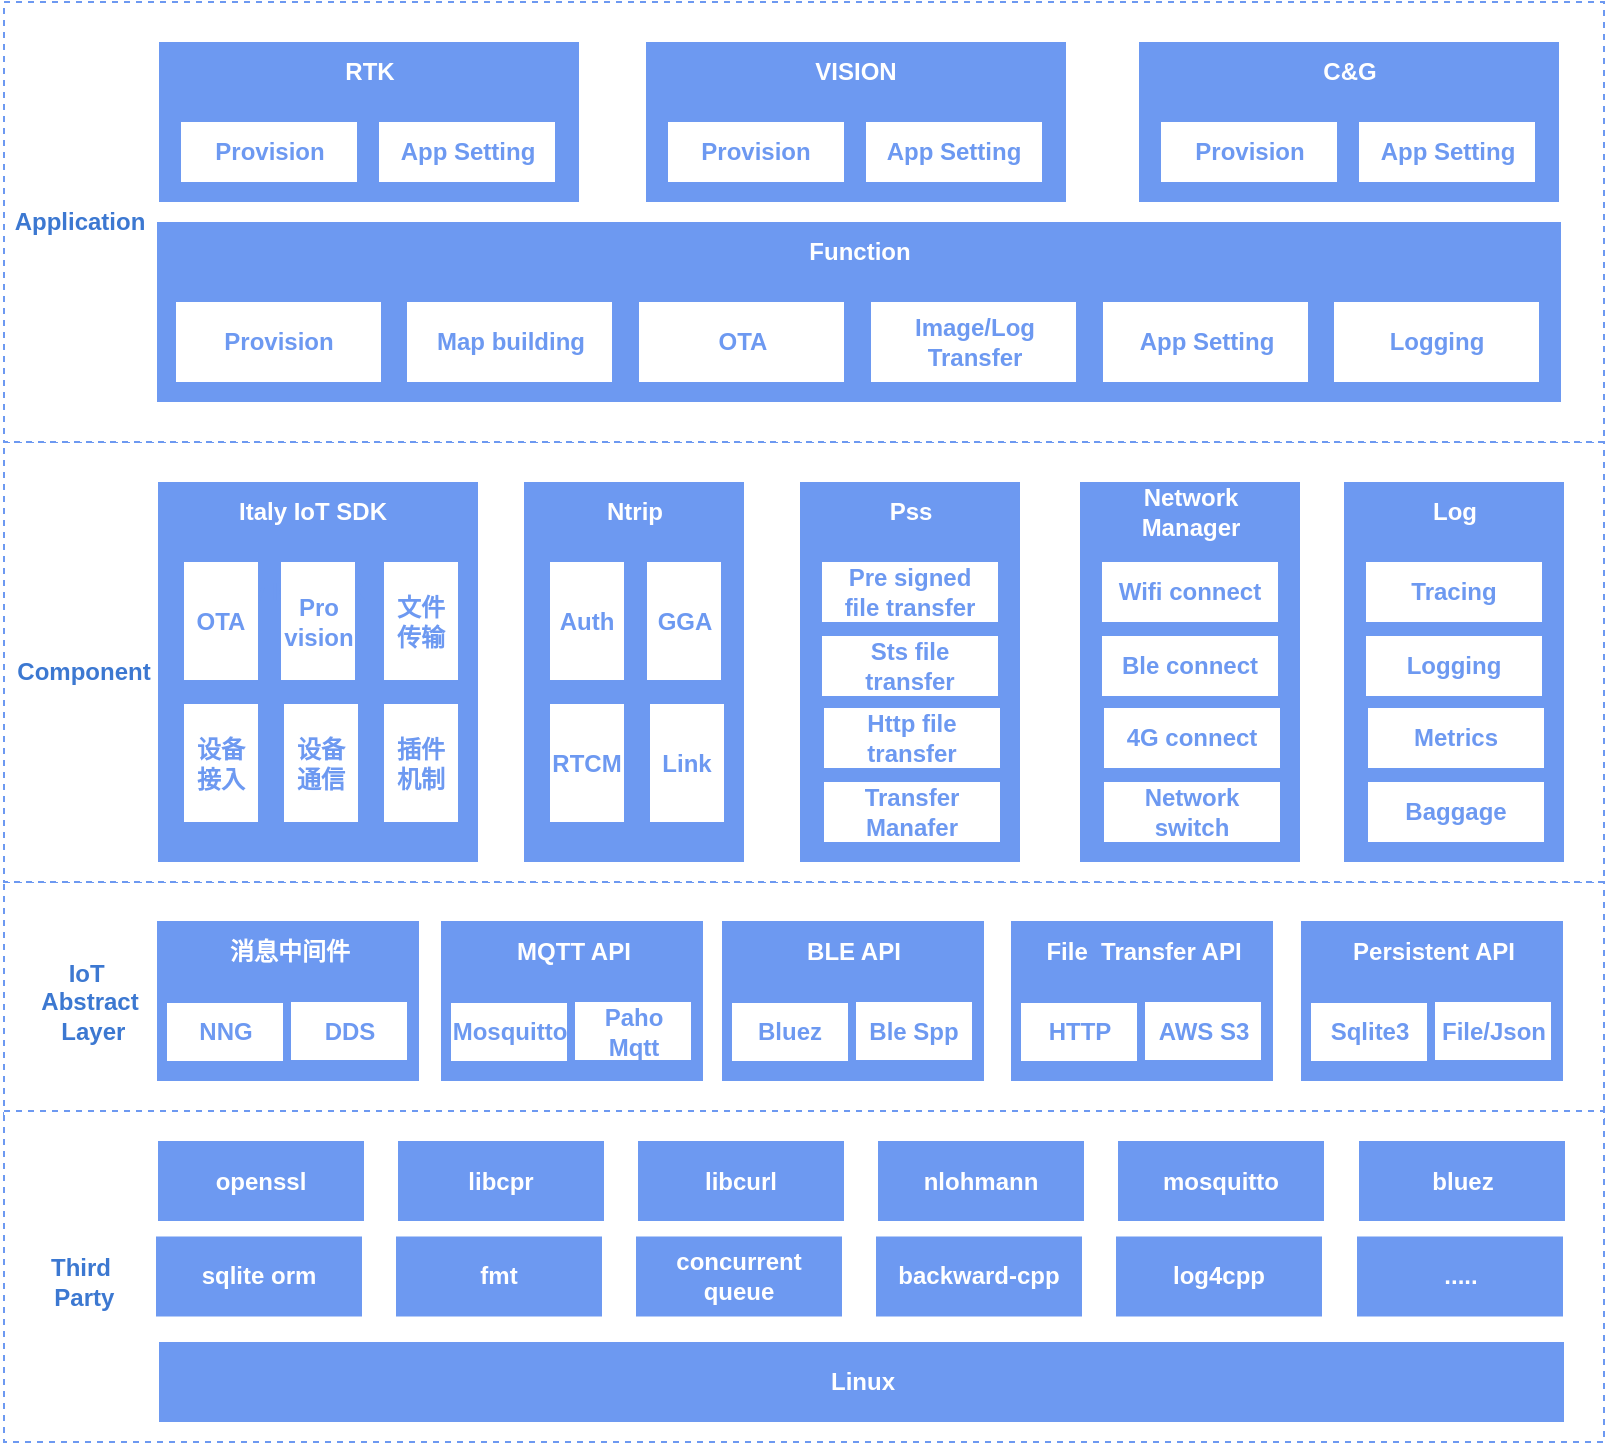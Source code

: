 <mxfile version="24.0.4" type="github">
  <diagram name="Page-1" id="l_OiwGUTq0qdKfJkXdF_">
    <mxGraphModel dx="1433" dy="756" grid="1" gridSize="10" guides="1" tooltips="1" connect="1" arrows="1" fold="1" page="1" pageScale="1" pageWidth="980" pageHeight="1390" math="0" shadow="0">
      <root>
        <mxCell id="0" />
        <mxCell id="1" parent="0" />
        <mxCell id="pYx0bb8y0Nwebs5ZcUZV-115" value="" style="rounded=0;whiteSpace=wrap;html=1;dashed=1;strokeColor=#6D99F1;" parent="1" vertex="1">
          <mxGeometry x="80" y="570" width="800" height="120" as="geometry" />
        </mxCell>
        <mxCell id="pYx0bb8y0Nwebs5ZcUZV-114" value="" style="rounded=0;whiteSpace=wrap;html=1;dashed=1;strokeColor=#6D99F1;" parent="1" vertex="1">
          <mxGeometry x="80" y="350" width="800" height="220" as="geometry" />
        </mxCell>
        <mxCell id="pYx0bb8y0Nwebs5ZcUZV-113" value="" style="rounded=0;whiteSpace=wrap;html=1;dashed=1;strokeColor=#6D99F1;" parent="1" vertex="1">
          <mxGeometry x="80" y="130" width="800" height="220" as="geometry" />
        </mxCell>
        <mxCell id="pYx0bb8y0Nwebs5ZcUZV-15" value="" style="rounded=0;whiteSpace=wrap;html=1;dashed=1;strokeColor=#6D99F1;strokeWidth=1;" parent="1" vertex="1">
          <mxGeometry x="80" y="684.5" width="800" height="165.5" as="geometry" />
        </mxCell>
        <mxCell id="LwNcviMzNNnvvnob7Xeb-116" value="IoT&amp;nbsp;&lt;div&gt;Abstract&lt;/div&gt;&lt;div&gt;&amp;nbsp;Layer&lt;/div&gt;" style="text;html=1;align=center;verticalAlign=middle;whiteSpace=wrap;rounded=0;fontStyle=1;fontColor=#3C78D1;" parent="1" vertex="1">
          <mxGeometry x="87.5" y="576.75" width="70" height="105.5" as="geometry" />
        </mxCell>
        <mxCell id="LwNcviMzNNnvvnob7Xeb-117" value="Component" style="text;html=1;align=center;verticalAlign=middle;whiteSpace=wrap;rounded=0;fontStyle=1;fontColor=#3C78D1;" parent="1" vertex="1">
          <mxGeometry x="80" y="350" width="80" height="230" as="geometry" />
        </mxCell>
        <mxCell id="LwNcviMzNNnvvnob7Xeb-168" value="" style="rounded=0;whiteSpace=wrap;html=1;fillColor=#6D99F1;strokeColor=none;" parent="1" vertex="1">
          <mxGeometry x="156.5" y="589.5" width="131" height="80" as="geometry" />
        </mxCell>
        <mxCell id="LwNcviMzNNnvvnob7Xeb-170" value="消息中间件" style="text;html=1;strokeColor=none;fillColor=none;align=center;verticalAlign=middle;whiteSpace=wrap;rounded=0;fontColor=#FFFFFF;fontStyle=1;movable=1;resizable=1;rotatable=1;deletable=1;editable=1;locked=0;connectable=1;" parent="1" vertex="1">
          <mxGeometry x="157.5" y="589.5" width="130" height="30" as="geometry" />
        </mxCell>
        <mxCell id="LwNcviMzNNnvvnob7Xeb-172" value="NNG" style="rounded=0;whiteSpace=wrap;html=1;strokeColor=none;fontColor=#6D99F1;fontStyle=1" parent="1" vertex="1">
          <mxGeometry x="161.5" y="630.5" width="58" height="29" as="geometry" />
        </mxCell>
        <mxCell id="LwNcviMzNNnvvnob7Xeb-192" value="DDS" style="rounded=0;whiteSpace=wrap;html=1;strokeColor=none;fontColor=#6D99F1;fontStyle=1" parent="1" vertex="1">
          <mxGeometry x="223.5" y="630" width="58" height="29" as="geometry" />
        </mxCell>
        <mxCell id="LwNcviMzNNnvvnob7Xeb-194" value="" style="rounded=0;whiteSpace=wrap;html=1;fillColor=#6D99F1;strokeColor=none;" parent="1" vertex="1">
          <mxGeometry x="298.5" y="589.5" width="131" height="80" as="geometry" />
        </mxCell>
        <mxCell id="LwNcviMzNNnvvnob7Xeb-195" value="MQTT API" style="text;html=1;strokeColor=none;fillColor=none;align=center;verticalAlign=middle;whiteSpace=wrap;rounded=0;fontColor=#FFFFFF;fontStyle=1;movable=1;resizable=1;rotatable=1;deletable=1;editable=1;locked=0;connectable=1;" parent="1" vertex="1">
          <mxGeometry x="299.5" y="589.5" width="130" height="30" as="geometry" />
        </mxCell>
        <mxCell id="LwNcviMzNNnvvnob7Xeb-196" value="Mosquitto" style="rounded=0;whiteSpace=wrap;html=1;strokeColor=none;fontColor=#6D99F1;fontStyle=1" parent="1" vertex="1">
          <mxGeometry x="303.5" y="630.5" width="58" height="29" as="geometry" />
        </mxCell>
        <mxCell id="LwNcviMzNNnvvnob7Xeb-197" value="Paho Mqtt" style="rounded=0;whiteSpace=wrap;html=1;strokeColor=none;fontColor=#6D99F1;fontStyle=1" parent="1" vertex="1">
          <mxGeometry x="365.5" y="630" width="58" height="29" as="geometry" />
        </mxCell>
        <mxCell id="LwNcviMzNNnvvnob7Xeb-198" value="" style="rounded=0;whiteSpace=wrap;html=1;fillColor=#6D99F1;strokeColor=none;" parent="1" vertex="1">
          <mxGeometry x="439" y="589.5" width="131" height="80" as="geometry" />
        </mxCell>
        <mxCell id="LwNcviMzNNnvvnob7Xeb-199" value="BLE API" style="text;html=1;strokeColor=none;fillColor=none;align=center;verticalAlign=middle;whiteSpace=wrap;rounded=0;fontColor=#FFFFFF;fontStyle=1;movable=1;resizable=1;rotatable=1;deletable=1;editable=1;locked=0;connectable=1;" parent="1" vertex="1">
          <mxGeometry x="440" y="589.5" width="130" height="30" as="geometry" />
        </mxCell>
        <mxCell id="LwNcviMzNNnvvnob7Xeb-200" value="Bluez" style="rounded=0;whiteSpace=wrap;html=1;strokeColor=none;fontColor=#6D99F1;fontStyle=1" parent="1" vertex="1">
          <mxGeometry x="444" y="630.5" width="58" height="29" as="geometry" />
        </mxCell>
        <mxCell id="LwNcviMzNNnvvnob7Xeb-201" value="Ble Spp" style="rounded=0;whiteSpace=wrap;html=1;strokeColor=none;fontColor=#6D99F1;fontStyle=1" parent="1" vertex="1">
          <mxGeometry x="506" y="630" width="58" height="29" as="geometry" />
        </mxCell>
        <mxCell id="LwNcviMzNNnvvnob7Xeb-202" value="" style="rounded=0;whiteSpace=wrap;html=1;fillColor=#6D99F1;strokeColor=none;" parent="1" vertex="1">
          <mxGeometry x="583.5" y="589.5" width="131" height="80" as="geometry" />
        </mxCell>
        <mxCell id="LwNcviMzNNnvvnob7Xeb-203" value="File&amp;nbsp; Transfer API" style="text;html=1;strokeColor=none;fillColor=none;align=center;verticalAlign=middle;whiteSpace=wrap;rounded=0;fontColor=#FFFFFF;fontStyle=1;movable=1;resizable=1;rotatable=1;deletable=1;editable=1;locked=0;connectable=1;" parent="1" vertex="1">
          <mxGeometry x="584.5" y="589.5" width="130" height="30" as="geometry" />
        </mxCell>
        <mxCell id="LwNcviMzNNnvvnob7Xeb-204" value="HTTP" style="rounded=0;whiteSpace=wrap;html=1;strokeColor=none;fontColor=#6D99F1;fontStyle=1" parent="1" vertex="1">
          <mxGeometry x="588.5" y="630.5" width="58" height="29" as="geometry" />
        </mxCell>
        <mxCell id="LwNcviMzNNnvvnob7Xeb-205" value="AWS S3" style="rounded=0;whiteSpace=wrap;html=1;strokeColor=none;fontColor=#6D99F1;fontStyle=1" parent="1" vertex="1">
          <mxGeometry x="650.5" y="630" width="58" height="29" as="geometry" />
        </mxCell>
        <mxCell id="LwNcviMzNNnvvnob7Xeb-206" value="" style="rounded=0;whiteSpace=wrap;html=1;fillColor=#6D99F1;strokeColor=none;" parent="1" vertex="1">
          <mxGeometry x="728.5" y="589.5" width="131" height="80" as="geometry" />
        </mxCell>
        <mxCell id="LwNcviMzNNnvvnob7Xeb-207" value="Persistent API" style="text;html=1;strokeColor=none;fillColor=none;align=center;verticalAlign=middle;whiteSpace=wrap;rounded=0;fontColor=#FFFFFF;fontStyle=1;movable=1;resizable=1;rotatable=1;deletable=1;editable=1;locked=0;connectable=1;" parent="1" vertex="1">
          <mxGeometry x="729.5" y="589.5" width="130" height="30" as="geometry" />
        </mxCell>
        <mxCell id="LwNcviMzNNnvvnob7Xeb-208" value="Sqlite3" style="rounded=0;whiteSpace=wrap;html=1;strokeColor=none;fontColor=#6D99F1;fontStyle=1" parent="1" vertex="1">
          <mxGeometry x="733.5" y="630.5" width="58" height="29" as="geometry" />
        </mxCell>
        <mxCell id="LwNcviMzNNnvvnob7Xeb-209" value="File/Json" style="rounded=0;whiteSpace=wrap;html=1;strokeColor=none;fontColor=#6D99F1;fontStyle=1" parent="1" vertex="1">
          <mxGeometry x="795.5" y="630" width="58" height="29" as="geometry" />
        </mxCell>
        <mxCell id="pYx0bb8y0Nwebs5ZcUZV-1" value="&lt;font color=&quot;#ffffff&quot;&gt;&lt;b&gt;openssl&lt;/b&gt;&lt;/font&gt;" style="rounded=0;whiteSpace=wrap;html=1;fillColor=#6D99F1;strokeColor=none;" parent="1" vertex="1">
          <mxGeometry x="157" y="699.5" width="103" height="40" as="geometry" />
        </mxCell>
        <mxCell id="pYx0bb8y0Nwebs5ZcUZV-17" value="Third&lt;div&gt;&amp;nbsp;Party&lt;/div&gt;" style="text;html=1;align=center;verticalAlign=middle;whiteSpace=wrap;rounded=0;fontStyle=1;fontColor=#3C78D1;" parent="1" vertex="1">
          <mxGeometry x="80" y="690" width="76.5" height="160" as="geometry" />
        </mxCell>
        <mxCell id="pYx0bb8y0Nwebs5ZcUZV-37" value="" style="group" parent="1" vertex="1" connectable="0">
          <mxGeometry x="157" y="370" width="160" height="190" as="geometry" />
        </mxCell>
        <mxCell id="LwNcviMzNNnvvnob7Xeb-74" value="" style="rounded=0;whiteSpace=wrap;html=1;fillColor=#6D99F1;strokeColor=none;" parent="pYx0bb8y0Nwebs5ZcUZV-37" vertex="1">
          <mxGeometry width="160" height="190" as="geometry" />
        </mxCell>
        <mxCell id="LwNcviMzNNnvvnob7Xeb-72" value="Italy IoT SDK" style="text;html=1;strokeColor=none;fillColor=none;align=center;verticalAlign=middle;whiteSpace=wrap;rounded=0;fontColor=#6d99f1;fontStyle=1;movable=1;resizable=1;rotatable=1;deletable=1;editable=1;locked=0;connectable=1;" parent="pYx0bb8y0Nwebs5ZcUZV-37" vertex="1">
          <mxGeometry x="18.5" y="40" width="95" height="30" as="geometry" />
        </mxCell>
        <mxCell id="LwNcviMzNNnvvnob7Xeb-75" value="设备接入" style="rounded=0;whiteSpace=wrap;html=1;strokeColor=none;fontColor=#6D99F1;fontStyle=1" parent="pYx0bb8y0Nwebs5ZcUZV-37" vertex="1">
          <mxGeometry x="13" y="111" width="37" height="59" as="geometry" />
        </mxCell>
        <mxCell id="LwNcviMzNNnvvnob7Xeb-76" value="Italy IoT SDK" style="text;html=1;strokeColor=none;fillColor=none;align=center;verticalAlign=middle;whiteSpace=wrap;rounded=0;fontColor=#FFFFFF;fontStyle=1;movable=1;resizable=1;rotatable=1;deletable=1;editable=1;locked=0;connectable=1;" parent="pYx0bb8y0Nwebs5ZcUZV-37" vertex="1">
          <mxGeometry x="30" width="95" height="30" as="geometry" />
        </mxCell>
        <mxCell id="LwNcviMzNNnvvnob7Xeb-78" value="设备通信" style="rounded=0;whiteSpace=wrap;html=1;strokeColor=none;fontColor=#6D99F1;fontStyle=1" parent="pYx0bb8y0Nwebs5ZcUZV-37" vertex="1">
          <mxGeometry x="63" y="111" width="37" height="59" as="geometry" />
        </mxCell>
        <mxCell id="LwNcviMzNNnvvnob7Xeb-79" value="插件机制" style="rounded=0;whiteSpace=wrap;html=1;strokeColor=none;fontColor=#6D99F1;fontStyle=1" parent="pYx0bb8y0Nwebs5ZcUZV-37" vertex="1">
          <mxGeometry x="113" y="111" width="37" height="59" as="geometry" />
        </mxCell>
        <mxCell id="LwNcviMzNNnvvnob7Xeb-80" value="OTA" style="rounded=0;whiteSpace=wrap;html=1;strokeColor=none;fontColor=#6D99F1;fontStyle=1" parent="pYx0bb8y0Nwebs5ZcUZV-37" vertex="1">
          <mxGeometry x="13" y="40" width="37" height="59" as="geometry" />
        </mxCell>
        <mxCell id="LwNcviMzNNnvvnob7Xeb-81" value="Pro&lt;div&gt;vision&lt;/div&gt;" style="rounded=0;whiteSpace=wrap;html=1;strokeColor=none;fontColor=#6D99F1;fontStyle=1" parent="pYx0bb8y0Nwebs5ZcUZV-37" vertex="1">
          <mxGeometry x="61.5" y="40" width="37" height="59" as="geometry" />
        </mxCell>
        <mxCell id="LwNcviMzNNnvvnob7Xeb-82" value="文件传输" style="rounded=0;whiteSpace=wrap;html=1;strokeColor=none;fontColor=#6D99F1;fontStyle=1" parent="pYx0bb8y0Nwebs5ZcUZV-37" vertex="1">
          <mxGeometry x="113" y="40" width="37" height="59" as="geometry" />
        </mxCell>
        <mxCell id="pYx0bb8y0Nwebs5ZcUZV-38" value="" style="group" parent="1" vertex="1" connectable="0">
          <mxGeometry x="340" y="370" width="110" height="190" as="geometry" />
        </mxCell>
        <mxCell id="LwNcviMzNNnvvnob7Xeb-83" value="" style="rounded=0;whiteSpace=wrap;html=1;fillColor=#6D99F1;strokeColor=none;" parent="pYx0bb8y0Nwebs5ZcUZV-38" vertex="1">
          <mxGeometry width="110" height="190" as="geometry" />
        </mxCell>
        <mxCell id="LwNcviMzNNnvvnob7Xeb-84" value="RTCM" style="rounded=0;whiteSpace=wrap;html=1;strokeColor=none;fontColor=#6D99F1;fontStyle=1" parent="pYx0bb8y0Nwebs5ZcUZV-38" vertex="1">
          <mxGeometry x="13" y="111" width="37" height="59" as="geometry" />
        </mxCell>
        <mxCell id="LwNcviMzNNnvvnob7Xeb-85" value="Ntrip" style="text;html=1;strokeColor=none;fillColor=none;align=center;verticalAlign=middle;whiteSpace=wrap;rounded=0;fontColor=#FFFFFF;fontStyle=1;movable=1;resizable=1;rotatable=1;deletable=1;editable=1;locked=0;connectable=1;" parent="pYx0bb8y0Nwebs5ZcUZV-38" vertex="1">
          <mxGeometry x="7.5" width="95" height="30" as="geometry" />
        </mxCell>
        <mxCell id="LwNcviMzNNnvvnob7Xeb-86" value="Link" style="rounded=0;whiteSpace=wrap;html=1;strokeColor=none;fontColor=#6D99F1;fontStyle=1" parent="pYx0bb8y0Nwebs5ZcUZV-38" vertex="1">
          <mxGeometry x="63" y="111" width="37" height="59" as="geometry" />
        </mxCell>
        <mxCell id="LwNcviMzNNnvvnob7Xeb-88" value="Auth" style="rounded=0;whiteSpace=wrap;html=1;strokeColor=none;fontColor=#6D99F1;fontStyle=1" parent="pYx0bb8y0Nwebs5ZcUZV-38" vertex="1">
          <mxGeometry x="13" y="40" width="37" height="59" as="geometry" />
        </mxCell>
        <mxCell id="LwNcviMzNNnvvnob7Xeb-89" value="GGA" style="rounded=0;whiteSpace=wrap;html=1;strokeColor=none;fontColor=#6D99F1;fontStyle=1" parent="pYx0bb8y0Nwebs5ZcUZV-38" vertex="1">
          <mxGeometry x="61.5" y="40" width="37" height="59" as="geometry" />
        </mxCell>
        <mxCell id="pYx0bb8y0Nwebs5ZcUZV-39" value="" style="group" parent="1" vertex="1" connectable="0">
          <mxGeometry x="478" y="370" width="110" height="190" as="geometry" />
        </mxCell>
        <mxCell id="LwNcviMzNNnvvnob7Xeb-97" value="" style="rounded=0;whiteSpace=wrap;html=1;fillColor=#6D99F1;strokeColor=none;" parent="pYx0bb8y0Nwebs5ZcUZV-39" vertex="1">
          <mxGeometry width="110" height="190" as="geometry" />
        </mxCell>
        <mxCell id="LwNcviMzNNnvvnob7Xeb-98" value="Http file&lt;div&gt;transfer&lt;/div&gt;" style="rounded=0;whiteSpace=wrap;html=1;strokeColor=none;fontColor=#6D99F1;fontStyle=1" parent="pYx0bb8y0Nwebs5ZcUZV-39" vertex="1">
          <mxGeometry x="12" y="113" width="88" height="30" as="geometry" />
        </mxCell>
        <mxCell id="LwNcviMzNNnvvnob7Xeb-99" value="Pss" style="text;html=1;strokeColor=none;fillColor=none;align=center;verticalAlign=middle;whiteSpace=wrap;rounded=0;fontColor=#FFFFFF;fontStyle=1;movable=1;resizable=1;rotatable=1;deletable=1;editable=1;locked=0;connectable=1;" parent="pYx0bb8y0Nwebs5ZcUZV-39" vertex="1">
          <mxGeometry x="7.5" width="95" height="30" as="geometry" />
        </mxCell>
        <mxCell id="pYx0bb8y0Nwebs5ZcUZV-21" value="Sts file&lt;div&gt;transfer&lt;/div&gt;" style="rounded=0;whiteSpace=wrap;html=1;strokeColor=none;fontColor=#6D99F1;fontStyle=1" parent="pYx0bb8y0Nwebs5ZcUZV-39" vertex="1">
          <mxGeometry x="11" y="77" width="88" height="30" as="geometry" />
        </mxCell>
        <mxCell id="pYx0bb8y0Nwebs5ZcUZV-22" value="Pre signed&lt;div&gt;file transfer&lt;/div&gt;" style="rounded=0;whiteSpace=wrap;html=1;strokeColor=none;fontColor=#6D99F1;fontStyle=1" parent="pYx0bb8y0Nwebs5ZcUZV-39" vertex="1">
          <mxGeometry x="11" y="40" width="88" height="30" as="geometry" />
        </mxCell>
        <mxCell id="pYx0bb8y0Nwebs5ZcUZV-24" value="Transfer&lt;div&gt;Manafer&lt;/div&gt;" style="rounded=0;whiteSpace=wrap;html=1;strokeColor=none;fontColor=#6D99F1;fontStyle=1" parent="pYx0bb8y0Nwebs5ZcUZV-39" vertex="1">
          <mxGeometry x="12" y="150" width="88" height="30" as="geometry" />
        </mxCell>
        <mxCell id="pYx0bb8y0Nwebs5ZcUZV-40" value="" style="group" parent="1" vertex="1" connectable="0">
          <mxGeometry x="618" y="370" width="110" height="190" as="geometry" />
        </mxCell>
        <mxCell id="pYx0bb8y0Nwebs5ZcUZV-25" value="" style="rounded=0;whiteSpace=wrap;html=1;fillColor=#6D99F1;strokeColor=none;" parent="pYx0bb8y0Nwebs5ZcUZV-40" vertex="1">
          <mxGeometry width="110" height="190" as="geometry" />
        </mxCell>
        <mxCell id="pYx0bb8y0Nwebs5ZcUZV-26" value="4G connect" style="rounded=0;whiteSpace=wrap;html=1;strokeColor=none;fontColor=#6D99F1;fontStyle=1" parent="pYx0bb8y0Nwebs5ZcUZV-40" vertex="1">
          <mxGeometry x="12" y="113" width="88" height="30" as="geometry" />
        </mxCell>
        <mxCell id="pYx0bb8y0Nwebs5ZcUZV-27" value="Network Manager" style="text;html=1;strokeColor=none;fillColor=none;align=center;verticalAlign=middle;whiteSpace=wrap;rounded=0;fontColor=#FFFFFF;fontStyle=1;movable=1;resizable=1;rotatable=1;deletable=1;editable=1;locked=0;connectable=1;" parent="pYx0bb8y0Nwebs5ZcUZV-40" vertex="1">
          <mxGeometry x="7.5" width="95" height="30" as="geometry" />
        </mxCell>
        <mxCell id="pYx0bb8y0Nwebs5ZcUZV-28" value="Ble connect" style="rounded=0;whiteSpace=wrap;html=1;strokeColor=none;fontColor=#6D99F1;fontStyle=1" parent="pYx0bb8y0Nwebs5ZcUZV-40" vertex="1">
          <mxGeometry x="11" y="77" width="88" height="30" as="geometry" />
        </mxCell>
        <mxCell id="pYx0bb8y0Nwebs5ZcUZV-29" value="Wifi connect" style="rounded=0;whiteSpace=wrap;html=1;strokeColor=none;fontColor=#6D99F1;fontStyle=1" parent="pYx0bb8y0Nwebs5ZcUZV-40" vertex="1">
          <mxGeometry x="11" y="40" width="88" height="30" as="geometry" />
        </mxCell>
        <mxCell id="pYx0bb8y0Nwebs5ZcUZV-30" value="Network switch" style="rounded=0;whiteSpace=wrap;html=1;strokeColor=none;fontColor=#6D99F1;fontStyle=1" parent="pYx0bb8y0Nwebs5ZcUZV-40" vertex="1">
          <mxGeometry x="12" y="150" width="88" height="30" as="geometry" />
        </mxCell>
        <mxCell id="pYx0bb8y0Nwebs5ZcUZV-31" value="" style="rounded=0;whiteSpace=wrap;html=1;fillColor=#6D99F1;strokeColor=none;container=0;" parent="1" vertex="1">
          <mxGeometry x="750" y="370" width="110" height="190" as="geometry" />
        </mxCell>
        <mxCell id="pYx0bb8y0Nwebs5ZcUZV-32" value="Metrics" style="rounded=0;whiteSpace=wrap;html=1;strokeColor=none;fontColor=#6D99F1;fontStyle=1;container=0;" parent="1" vertex="1">
          <mxGeometry x="762" y="483" width="88" height="30" as="geometry" />
        </mxCell>
        <mxCell id="pYx0bb8y0Nwebs5ZcUZV-33" value="Log" style="text;html=1;strokeColor=none;fillColor=none;align=center;verticalAlign=middle;whiteSpace=wrap;rounded=0;fontColor=#FFFFFF;fontStyle=1;movable=1;resizable=1;rotatable=1;deletable=1;editable=1;locked=0;connectable=1;container=0;" parent="1" vertex="1">
          <mxGeometry x="757.5" y="370" width="95" height="30" as="geometry" />
        </mxCell>
        <mxCell id="pYx0bb8y0Nwebs5ZcUZV-34" value="Logging" style="rounded=0;whiteSpace=wrap;html=1;strokeColor=none;fontColor=#6D99F1;fontStyle=1;container=0;" parent="1" vertex="1">
          <mxGeometry x="761" y="447" width="88" height="30" as="geometry" />
        </mxCell>
        <mxCell id="pYx0bb8y0Nwebs5ZcUZV-35" value="Tracing" style="rounded=0;whiteSpace=wrap;html=1;strokeColor=none;fontColor=#6D99F1;fontStyle=1;container=0;" parent="1" vertex="1">
          <mxGeometry x="761" y="410" width="88" height="30" as="geometry" />
        </mxCell>
        <mxCell id="pYx0bb8y0Nwebs5ZcUZV-36" value="Baggage" style="rounded=0;whiteSpace=wrap;html=1;strokeColor=none;fontColor=#6D99F1;fontStyle=1;container=0;" parent="1" vertex="1">
          <mxGeometry x="762" y="520" width="88" height="30" as="geometry" />
        </mxCell>
        <mxCell id="pYx0bb8y0Nwebs5ZcUZV-43" value="" style="rounded=0;whiteSpace=wrap;html=1;fillColor=#6D99F1;strokeColor=none;" parent="1" vertex="1">
          <mxGeometry x="156.5" y="240" width="702" height="90" as="geometry" />
        </mxCell>
        <mxCell id="pYx0bb8y0Nwebs5ZcUZV-47" value="Provision" style="rounded=0;whiteSpace=wrap;html=1;strokeColor=none;fontColor=#6D99F1;fontStyle=1;container=0;" parent="1" vertex="1">
          <mxGeometry x="166" y="280" width="102.5" height="40" as="geometry" />
        </mxCell>
        <mxCell id="pYx0bb8y0Nwebs5ZcUZV-49" value="Map building" style="rounded=0;whiteSpace=wrap;html=1;strokeColor=none;fontColor=#6D99F1;fontStyle=1;container=0;" parent="1" vertex="1">
          <mxGeometry x="281.5" y="280" width="102.5" height="40" as="geometry" />
        </mxCell>
        <mxCell id="pYx0bb8y0Nwebs5ZcUZV-50" value="OTA" style="rounded=0;whiteSpace=wrap;html=1;strokeColor=none;fontColor=#6D99F1;fontStyle=1;container=0;" parent="1" vertex="1">
          <mxGeometry x="397.5" y="280" width="102.5" height="40" as="geometry" />
        </mxCell>
        <mxCell id="pYx0bb8y0Nwebs5ZcUZV-51" value="Image/Log Transfer" style="rounded=0;whiteSpace=wrap;html=1;strokeColor=none;fontColor=#6D99F1;fontStyle=1;container=0;" parent="1" vertex="1">
          <mxGeometry x="513.5" y="280" width="102.5" height="40" as="geometry" />
        </mxCell>
        <mxCell id="pYx0bb8y0Nwebs5ZcUZV-52" value="App Setting" style="rounded=0;whiteSpace=wrap;html=1;strokeColor=none;fontColor=#6D99F1;fontStyle=1;container=0;" parent="1" vertex="1">
          <mxGeometry x="629.5" y="280" width="102.5" height="40" as="geometry" />
        </mxCell>
        <mxCell id="pYx0bb8y0Nwebs5ZcUZV-54" value="Logging" style="rounded=0;whiteSpace=wrap;html=1;strokeColor=none;fontColor=#6D99F1;fontStyle=1;container=0;" parent="1" vertex="1">
          <mxGeometry x="745" y="280" width="102.5" height="40" as="geometry" />
        </mxCell>
        <mxCell id="pYx0bb8y0Nwebs5ZcUZV-62" value="Function" style="text;html=1;strokeColor=none;fillColor=none;align=center;verticalAlign=middle;whiteSpace=wrap;rounded=0;fontColor=#FFFFFF;fontStyle=1;movable=1;resizable=1;rotatable=1;deletable=1;editable=1;locked=0;connectable=1;container=0;" parent="1" vertex="1">
          <mxGeometry x="156.5" y="240" width="702" height="30" as="geometry" />
        </mxCell>
        <mxCell id="pYx0bb8y0Nwebs5ZcUZV-64" value="" style="rounded=0;whiteSpace=wrap;html=1;fillColor=#6D99F1;strokeColor=none;container=0;" parent="1" vertex="1">
          <mxGeometry x="157.5" y="150" width="210" height="80" as="geometry" />
        </mxCell>
        <mxCell id="pYx0bb8y0Nwebs5ZcUZV-66" value="RTK" style="text;html=1;strokeColor=none;fillColor=none;align=center;verticalAlign=middle;whiteSpace=wrap;rounded=0;fontColor=#FFFFFF;fontStyle=1;movable=1;resizable=1;rotatable=1;deletable=1;editable=1;locked=0;connectable=1;container=0;" parent="1" vertex="1">
          <mxGeometry x="157.5" y="150" width="210" height="30" as="geometry" />
        </mxCell>
        <mxCell id="pYx0bb8y0Nwebs5ZcUZV-67" value="App Setting" style="rounded=0;whiteSpace=wrap;html=1;strokeColor=none;fontColor=#6D99F1;fontStyle=1;container=0;" parent="1" vertex="1">
          <mxGeometry x="267.5" y="190" width="88" height="30" as="geometry" />
        </mxCell>
        <mxCell id="pYx0bb8y0Nwebs5ZcUZV-68" value="Provision" style="rounded=0;whiteSpace=wrap;html=1;strokeColor=none;fontColor=#6D99F1;fontStyle=1;container=0;" parent="1" vertex="1">
          <mxGeometry x="168.5" y="190" width="88" height="30" as="geometry" />
        </mxCell>
        <mxCell id="pYx0bb8y0Nwebs5ZcUZV-72" value="&lt;font color=&quot;#ffffff&quot;&gt;&lt;b&gt;Linux&lt;/b&gt;&lt;/font&gt;" style="rounded=0;whiteSpace=wrap;html=1;fillColor=#6D99F1;strokeColor=none;" parent="1" vertex="1">
          <mxGeometry x="157.5" y="800" width="702.5" height="40" as="geometry" />
        </mxCell>
        <mxCell id="pYx0bb8y0Nwebs5ZcUZV-89" value="&lt;b style=&quot;border-color: var(--border-color); color: rgb(255, 255, 255);&quot;&gt;libcpr&lt;/b&gt;" style="rounded=0;whiteSpace=wrap;html=1;fillColor=#6D99F1;strokeColor=none;" parent="1" vertex="1">
          <mxGeometry x="277" y="699.5" width="103" height="40" as="geometry" />
        </mxCell>
        <mxCell id="pYx0bb8y0Nwebs5ZcUZV-90" value="&lt;b style=&quot;border-color: var(--border-color); color: rgb(255, 255, 255);&quot;&gt;libcurl&lt;/b&gt;" style="rounded=0;whiteSpace=wrap;html=1;fillColor=#6D99F1;strokeColor=none;" parent="1" vertex="1">
          <mxGeometry x="397" y="699.5" width="103" height="40" as="geometry" />
        </mxCell>
        <mxCell id="pYx0bb8y0Nwebs5ZcUZV-91" value="&lt;b style=&quot;border-color: var(--border-color); color: rgb(255, 255, 255);&quot;&gt;nlohmann&lt;/b&gt;" style="rounded=0;whiteSpace=wrap;html=1;fillColor=#6D99F1;strokeColor=none;" parent="1" vertex="1">
          <mxGeometry x="517" y="699.5" width="103" height="40" as="geometry" />
        </mxCell>
        <mxCell id="pYx0bb8y0Nwebs5ZcUZV-92" value="&lt;b style=&quot;border-color: var(--border-color); color: rgb(255, 255, 255);&quot;&gt;mosquitto&lt;/b&gt;" style="rounded=0;whiteSpace=wrap;html=1;fillColor=#6D99F1;strokeColor=none;" parent="1" vertex="1">
          <mxGeometry x="637" y="699.5" width="103" height="40" as="geometry" />
        </mxCell>
        <mxCell id="pYx0bb8y0Nwebs5ZcUZV-93" value="&lt;b style=&quot;border-color: var(--border-color); color: rgb(255, 255, 255);&quot;&gt;bluez&lt;/b&gt;" style="rounded=0;whiteSpace=wrap;html=1;fillColor=#6D99F1;strokeColor=none;" parent="1" vertex="1">
          <mxGeometry x="757.5" y="699.5" width="103" height="40" as="geometry" />
        </mxCell>
        <mxCell id="pYx0bb8y0Nwebs5ZcUZV-94" value="&lt;b style=&quot;border-color: var(--border-color); color: rgb(255, 255, 255);&quot;&gt;sqlite orm&lt;/b&gt;" style="rounded=0;whiteSpace=wrap;html=1;fillColor=#6D99F1;strokeColor=none;" parent="1" vertex="1">
          <mxGeometry x="156" y="747.25" width="103" height="40" as="geometry" />
        </mxCell>
        <mxCell id="pYx0bb8y0Nwebs5ZcUZV-95" value="&lt;b style=&quot;border-color: var(--border-color); color: rgb(255, 255, 255);&quot;&gt;fmt&lt;/b&gt;" style="rounded=0;whiteSpace=wrap;html=1;fillColor=#6D99F1;strokeColor=none;" parent="1" vertex="1">
          <mxGeometry x="276" y="747.25" width="103" height="40" as="geometry" />
        </mxCell>
        <mxCell id="pYx0bb8y0Nwebs5ZcUZV-96" value="&lt;font style=&quot;border-color: var(--border-color);&quot; color=&quot;#ffffff&quot;&gt;&lt;b style=&quot;border-color: var(--border-color);&quot;&gt;concurrent&lt;/b&gt;&lt;/font&gt;&lt;div style=&quot;border-color: var(--border-color);&quot;&gt;&lt;font style=&quot;border-color: var(--border-color);&quot; color=&quot;#ffffff&quot;&gt;&lt;b style=&quot;border-color: var(--border-color);&quot;&gt;queue&lt;/b&gt;&lt;/font&gt;&lt;/div&gt;" style="rounded=0;whiteSpace=wrap;html=1;fillColor=#6D99F1;strokeColor=none;" parent="1" vertex="1">
          <mxGeometry x="396" y="747.25" width="103" height="40" as="geometry" />
        </mxCell>
        <mxCell id="pYx0bb8y0Nwebs5ZcUZV-97" value="&lt;b style=&quot;border-color: var(--border-color); color: rgb(255, 255, 255);&quot;&gt;backward-cpp&lt;/b&gt;" style="rounded=0;whiteSpace=wrap;html=1;fillColor=#6D99F1;strokeColor=none;" parent="1" vertex="1">
          <mxGeometry x="516" y="747.25" width="103" height="40" as="geometry" />
        </mxCell>
        <mxCell id="pYx0bb8y0Nwebs5ZcUZV-98" value="&lt;b style=&quot;border-color: var(--border-color); color: rgb(255, 255, 255);&quot;&gt;log4cpp&lt;/b&gt;" style="rounded=0;whiteSpace=wrap;html=1;fillColor=#6D99F1;strokeColor=none;" parent="1" vertex="1">
          <mxGeometry x="636" y="747.25" width="103" height="40" as="geometry" />
        </mxCell>
        <mxCell id="pYx0bb8y0Nwebs5ZcUZV-99" value="&lt;b style=&quot;border-color: var(--border-color); color: rgb(255, 255, 255);&quot;&gt;.....&lt;/b&gt;" style="rounded=0;whiteSpace=wrap;html=1;fillColor=#6D99F1;strokeColor=none;" parent="1" vertex="1">
          <mxGeometry x="756.5" y="747.25" width="103" height="40" as="geometry" />
        </mxCell>
        <mxCell id="pYx0bb8y0Nwebs5ZcUZV-101" value="" style="rounded=0;whiteSpace=wrap;html=1;fillColor=#6D99F1;strokeColor=none;container=0;" parent="1" vertex="1">
          <mxGeometry x="401" y="150" width="210" height="80" as="geometry" />
        </mxCell>
        <mxCell id="pYx0bb8y0Nwebs5ZcUZV-103" value="VISION" style="text;html=1;strokeColor=none;fillColor=none;align=center;verticalAlign=middle;whiteSpace=wrap;rounded=0;fontColor=#FFFFFF;fontStyle=1;movable=1;resizable=1;rotatable=1;deletable=1;editable=1;locked=0;connectable=1;container=0;" parent="1" vertex="1">
          <mxGeometry x="401" y="150" width="210" height="30" as="geometry" />
        </mxCell>
        <mxCell id="pYx0bb8y0Nwebs5ZcUZV-104" value="App Setting" style="rounded=0;whiteSpace=wrap;html=1;strokeColor=none;fontColor=#6D99F1;fontStyle=1;container=0;" parent="1" vertex="1">
          <mxGeometry x="511" y="190" width="88" height="30" as="geometry" />
        </mxCell>
        <mxCell id="pYx0bb8y0Nwebs5ZcUZV-105" value="Provision" style="rounded=0;whiteSpace=wrap;html=1;strokeColor=none;fontColor=#6D99F1;fontStyle=1;container=0;" parent="1" vertex="1">
          <mxGeometry x="412" y="190" width="88" height="30" as="geometry" />
        </mxCell>
        <mxCell id="pYx0bb8y0Nwebs5ZcUZV-107" value="" style="rounded=0;whiteSpace=wrap;html=1;fillColor=#6D99F1;strokeColor=none;container=0;" parent="1" vertex="1">
          <mxGeometry x="647.5" y="150" width="210" height="80" as="geometry" />
        </mxCell>
        <mxCell id="pYx0bb8y0Nwebs5ZcUZV-109" value="C&amp;amp;G" style="text;html=1;strokeColor=none;fillColor=none;align=center;verticalAlign=middle;whiteSpace=wrap;rounded=0;fontColor=#FFFFFF;fontStyle=1;movable=1;resizable=1;rotatable=1;deletable=1;editable=1;locked=0;connectable=1;container=0;" parent="1" vertex="1">
          <mxGeometry x="647.5" y="150" width="210" height="30" as="geometry" />
        </mxCell>
        <mxCell id="pYx0bb8y0Nwebs5ZcUZV-110" value="App Setting" style="rounded=0;whiteSpace=wrap;html=1;strokeColor=none;fontColor=#6D99F1;fontStyle=1;container=0;" parent="1" vertex="1">
          <mxGeometry x="757.5" y="190" width="88" height="30" as="geometry" />
        </mxCell>
        <mxCell id="pYx0bb8y0Nwebs5ZcUZV-111" value="Provision" style="rounded=0;whiteSpace=wrap;html=1;strokeColor=none;fontColor=#6D99F1;fontStyle=1;container=0;" parent="1" vertex="1">
          <mxGeometry x="658.5" y="190" width="88" height="30" as="geometry" />
        </mxCell>
        <mxCell id="pYx0bb8y0Nwebs5ZcUZV-116" value="Application" style="text;html=1;align=center;verticalAlign=middle;whiteSpace=wrap;rounded=0;fontStyle=1;fontColor=#3C78D1;" parent="1" vertex="1">
          <mxGeometry x="78.25" y="130" width="80" height="220" as="geometry" />
        </mxCell>
      </root>
    </mxGraphModel>
  </diagram>
</mxfile>
